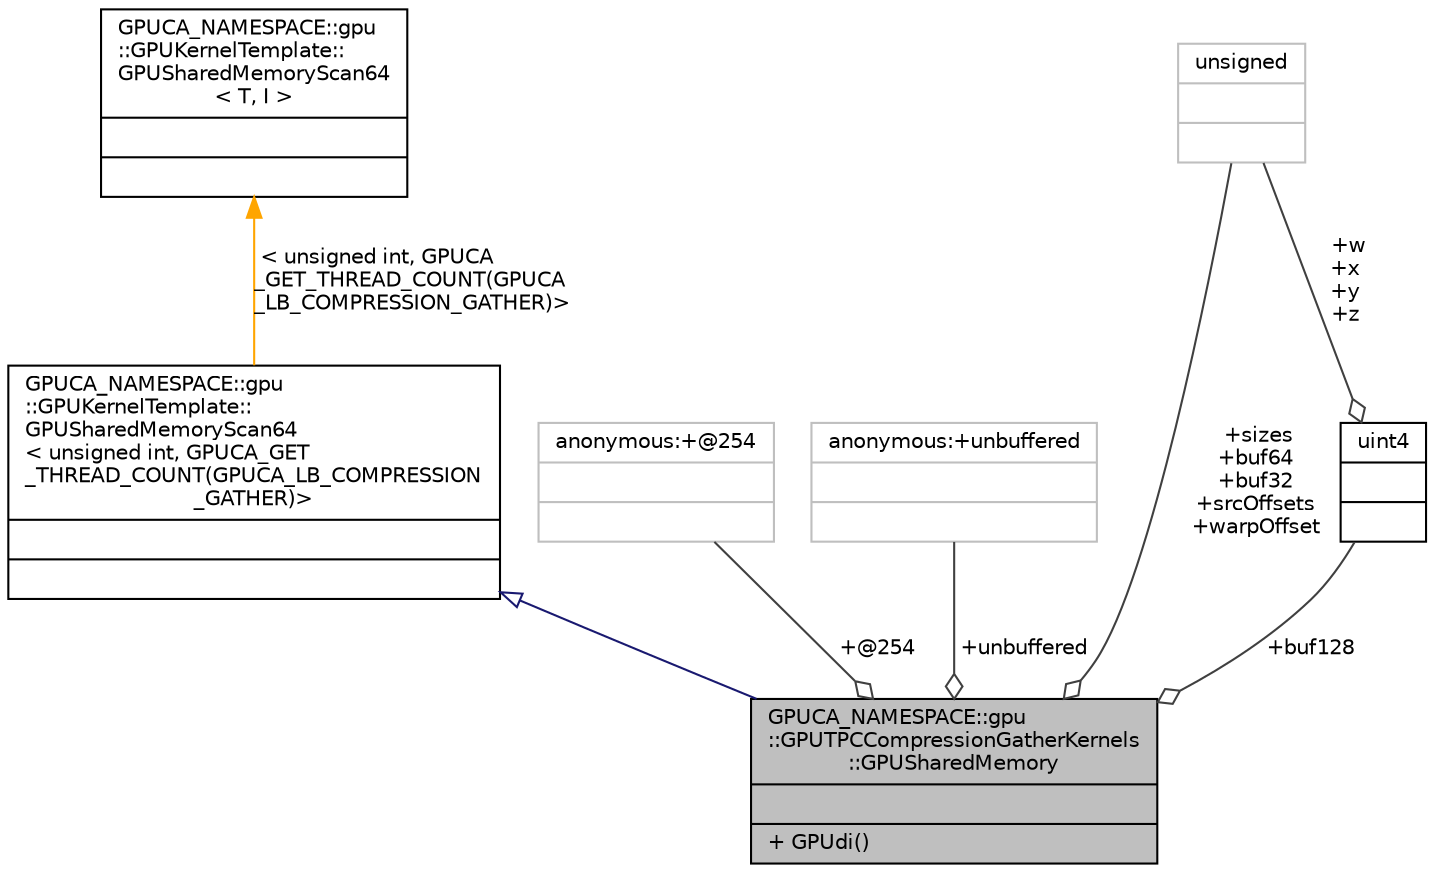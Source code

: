 digraph "GPUCA_NAMESPACE::gpu::GPUTPCCompressionGatherKernels::GPUSharedMemory"
{
 // INTERACTIVE_SVG=YES
  bgcolor="transparent";
  edge [fontname="Helvetica",fontsize="10",labelfontname="Helvetica",labelfontsize="10"];
  node [fontname="Helvetica",fontsize="10",shape=record];
  Node3 [label="{GPUCA_NAMESPACE::gpu\l::GPUTPCCompressionGatherKernels\l::GPUSharedMemory\n||+ GPUdi()\l}",height=0.2,width=0.4,color="black", fillcolor="grey75", style="filled", fontcolor="black"];
  Node4 -> Node3 [dir="back",color="midnightblue",fontsize="10",style="solid",arrowtail="onormal",fontname="Helvetica"];
  Node4 [label="{GPUCA_NAMESPACE::gpu\l::GPUKernelTemplate::\lGPUSharedMemoryScan64\l\< unsigned int, GPUCA_GET\l_THREAD_COUNT(GPUCA_LB_COMPRESSION\l_GATHER)\>\n||}",height=0.2,width=0.4,color="black",URL="$dd/deb/structGPUCA__NAMESPACE_1_1gpu_1_1GPUKernelTemplate_1_1GPUSharedMemoryScan64.html"];
  Node5 -> Node4 [dir="back",color="orange",fontsize="10",style="solid",label=" \< unsigned int, GPUCA\l_GET_THREAD_COUNT(GPUCA\l_LB_COMPRESSION_GATHER)\>" ,fontname="Helvetica"];
  Node5 [label="{GPUCA_NAMESPACE::gpu\l::GPUKernelTemplate::\lGPUSharedMemoryScan64\l\< T, I \>\n||}",height=0.2,width=0.4,color="black",URL="$dd/deb/structGPUCA__NAMESPACE_1_1gpu_1_1GPUKernelTemplate_1_1GPUSharedMemoryScan64.html"];
  Node6 -> Node3 [color="grey25",fontsize="10",style="solid",label=" +@254" ,arrowhead="odiamond",fontname="Helvetica"];
  Node6 [label="{anonymous:+@254\n||}",height=0.2,width=0.4,color="grey75"];
  Node7 -> Node3 [color="grey25",fontsize="10",style="solid",label=" +unbuffered" ,arrowhead="odiamond",fontname="Helvetica"];
  Node7 [label="{anonymous:+unbuffered\n||}",height=0.2,width=0.4,color="grey75"];
  Node8 -> Node3 [color="grey25",fontsize="10",style="solid",label=" +buf128" ,arrowhead="odiamond",fontname="Helvetica"];
  Node8 [label="{uint4\n||}",height=0.2,width=0.4,color="black",URL="$da/d09/structuint4.html"];
  Node9 -> Node8 [color="grey25",fontsize="10",style="solid",label=" +w\n+x\n+y\n+z" ,arrowhead="odiamond",fontname="Helvetica"];
  Node9 [label="{unsigned\n||}",height=0.2,width=0.4,color="grey75"];
  Node9 -> Node3 [color="grey25",fontsize="10",style="solid",label=" +sizes\n+buf64\n+buf32\n+srcOffsets\n+warpOffset" ,arrowhead="odiamond",fontname="Helvetica"];
}
